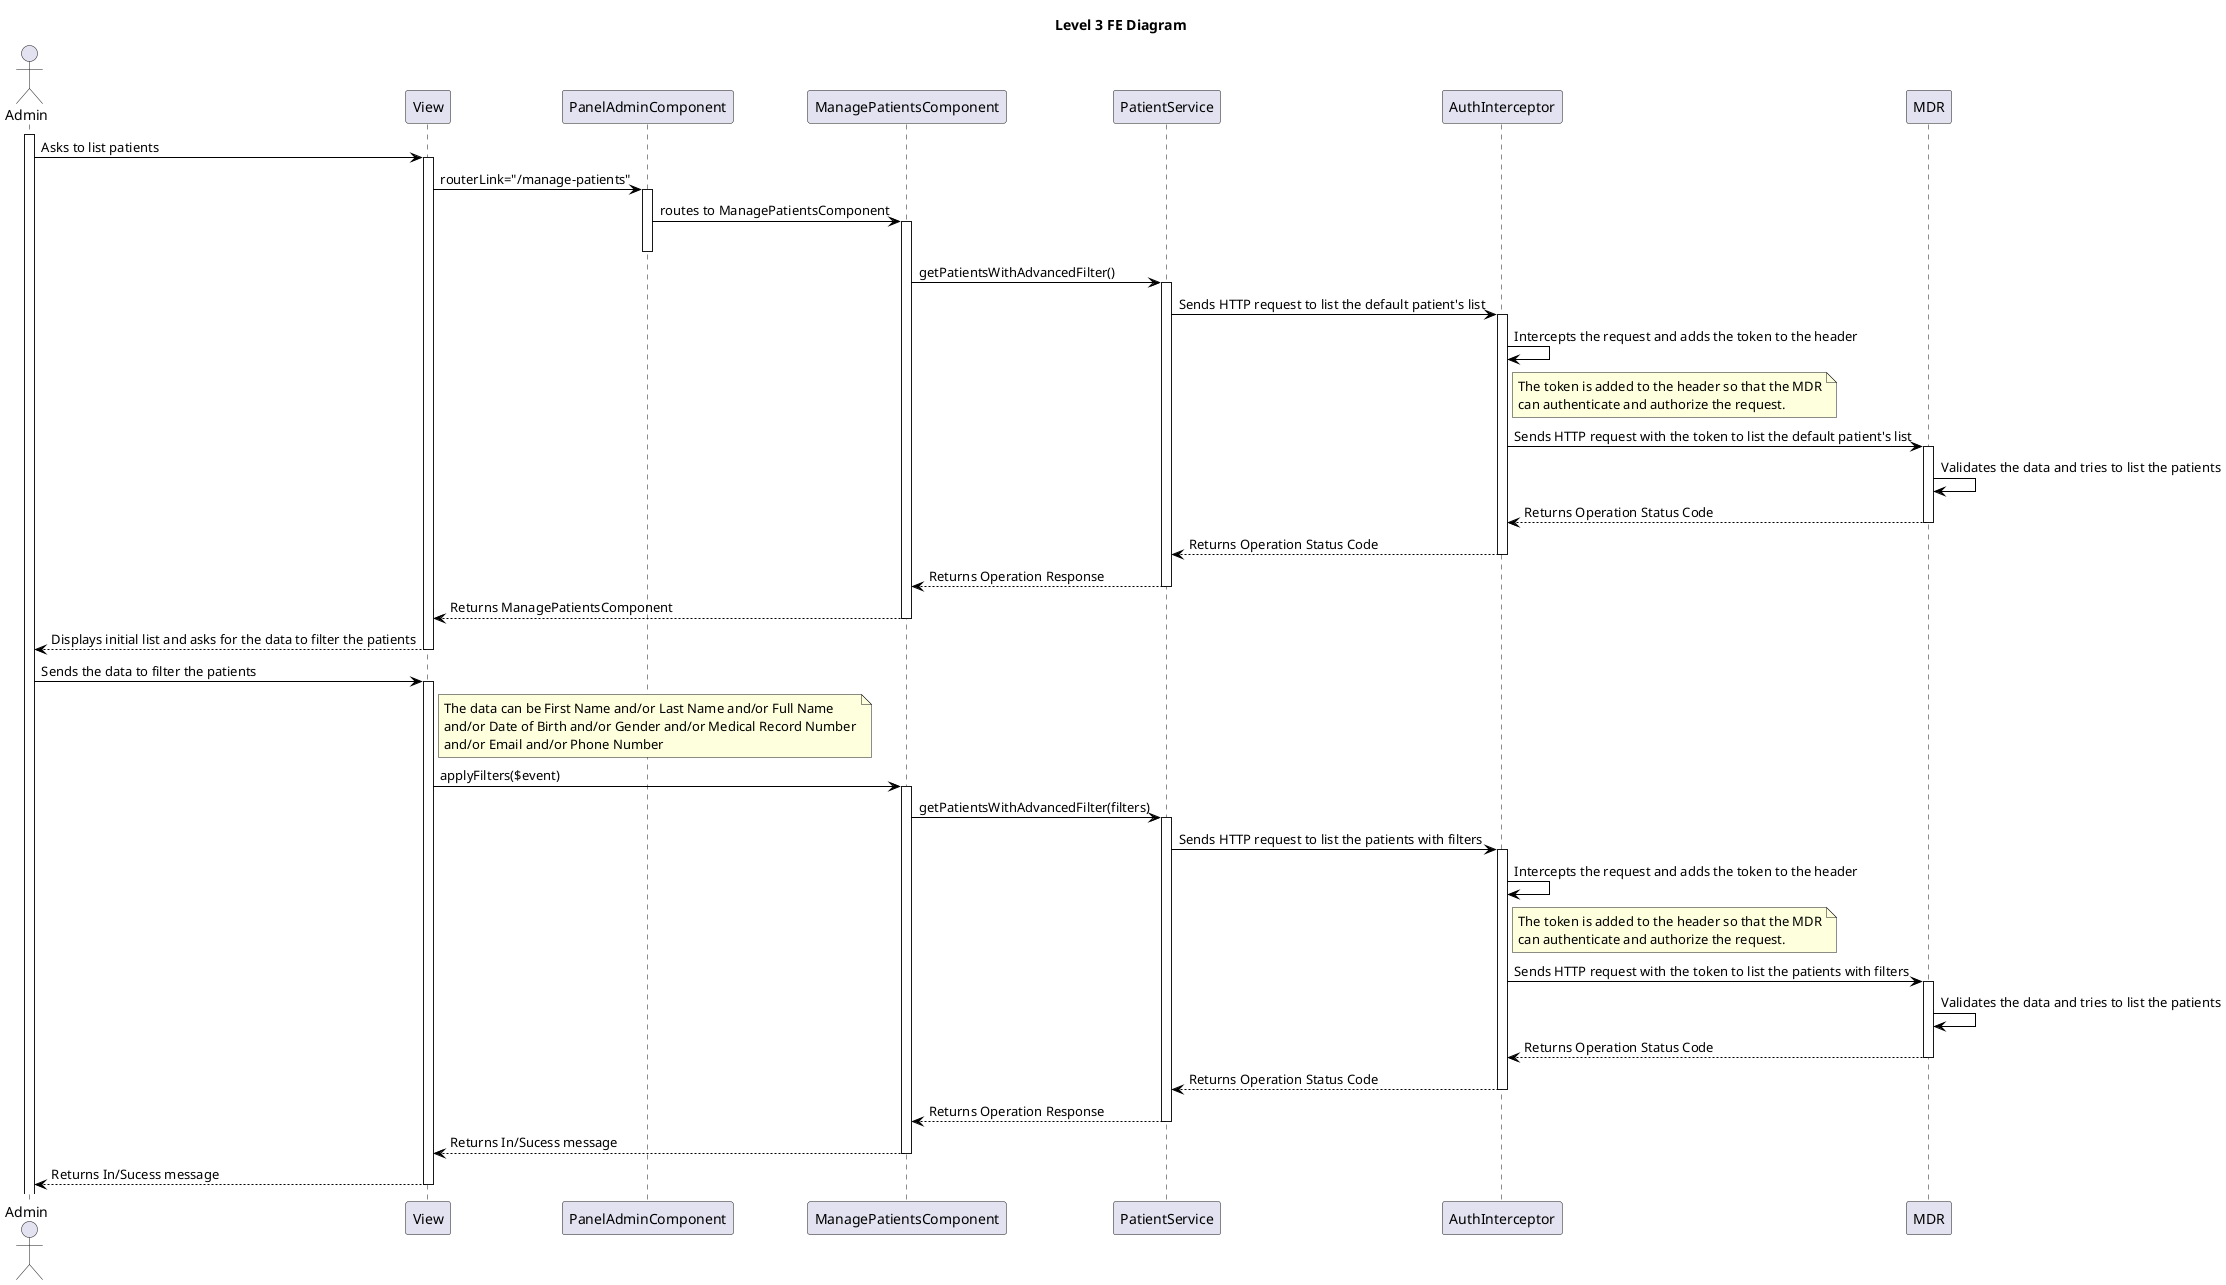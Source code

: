 @startuml level_3_FE

title Level 3 FE Diagram

hide empty members
'skinparam Linetype ortho

skinparam class {
    BackgroundColor<<valueObject>> #D6EAF8
    BackgroundColor<<root>> #FDEBD0
    BackgroundColor<<service>> #D1F2EB
    BackgroundColor #FEF9E7
    ArrowColor Black
}

skinparam package {
    BackgroundColor #EBF5FB
}
actor Admin as A
participant "View" as V
participant "PanelAdminComponent" as PAC
participant "ManagePatientsComponent" as MP
participant "PatientService" as PS
participant "AuthInterceptor" as AI
participant "MDR" as MDR

activate A
A -> V: Asks to list patients
activate V
V -> PAC: routerLink="/manage-patients"
activate PAC
PAC -> MP: routes to ManagePatientsComponent
activate MP
deactivate PAC
MP -> PS: getPatientsWithAdvancedFilter()
activate PS
PS -> AI: Sends HTTP request to list the default patient's list
activate AI
AI -> AI: Intercepts the request and adds the token to the header
note right of AI
    The token is added to the header so that the MDR
    can authenticate and authorize the request.
end note
AI -> MDR: Sends HTTP request with the token to list the default patient's list
activate MDR
MDR -> MDR: Validates the data and tries to list the patients
MDR --> AI: Returns Operation Status Code
deactivate MDR
AI --> PS: Returns Operation Status Code
deactivate AI
PS --> MP: Returns Operation Response
deactivate PS
MP --> V: Returns ManagePatientsComponent
deactivate MP
V --> A: Displays initial list and asks for the data to filter the patients
deactivate V
A -> V: Sends the data to filter the patients
note right of V: The data can be First Name and/or Last Name and/or Full Name\nand/or Date of Birth and/or Gender and/or Medical Record Number\nand/or Email and/or Phone Number
activate V
V -> MP: applyFilters($event)
activate MP
MP -> PS: getPatientsWithAdvancedFilter(filters)
activate PS
PS -> AI: Sends HTTP request to list the patients with filters
activate AI
AI -> AI: Intercepts the request and adds the token to the header
note right of AI
    The token is added to the header so that the MDR
    can authenticate and authorize the request.
end note
AI -> MDR: Sends HTTP request with the token to list the patients with filters
activate MDR
MDR -> MDR: Validates the data and tries to list the patients
MDR --> AI: Returns Operation Status Code
deactivate MDR
AI --> PS: Returns Operation Status Code
deactivate AI
PS --> MP: Returns Operation Response
deactivate PS
MP --> V: Returns In/Sucess message
deactivate MP
V --> A: Returns In/Sucess message
deactivate V

@enduml